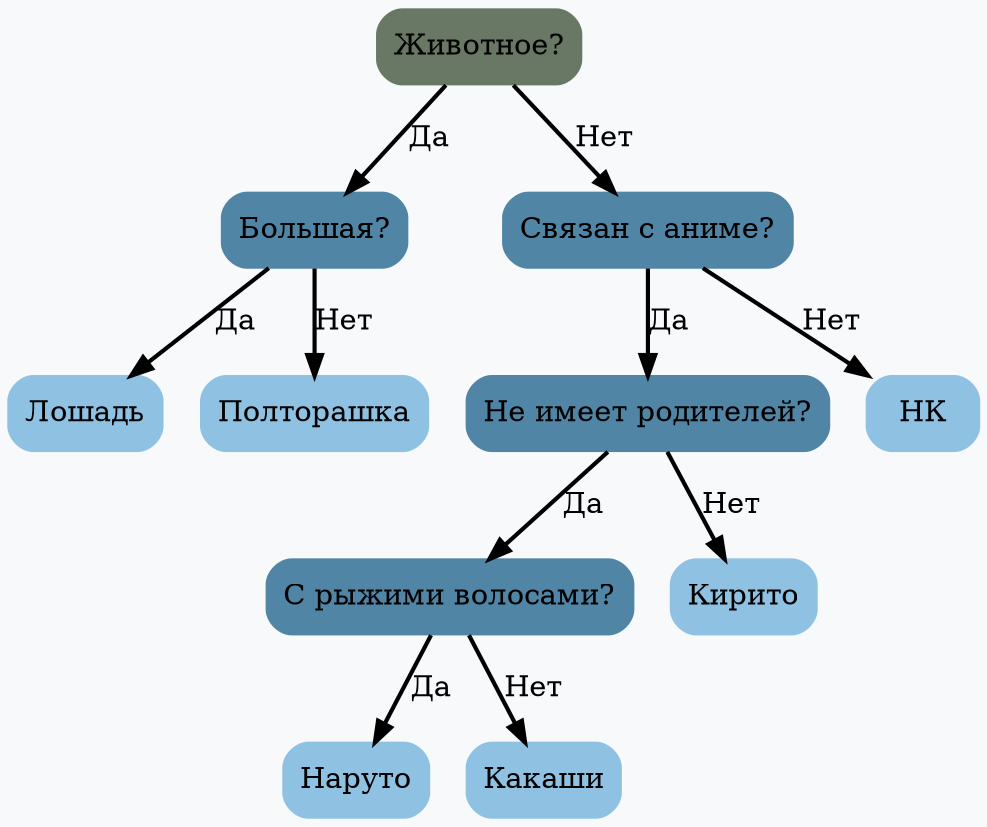 digraph G {
	rankdir = HR;
	bgcolor="#F7F9FB"
	 node0x503000000040 [shape=Mrecord; style=filled; color="#687864"; label =  "Животное? " ];
	 node0x503000000040 -> node0x503000000070 [label="Да"; style=bold; weight=1000; ];
	 node0x503000000040 -> node0x5030000000a0 [label="Нет"; style=bold; weight=1000; ];
	 node0x503000000070 [shape=Mrecord; style=filled; color="#5085A5"; label =  "Большая? " ];
	 node0x503000000070 -> node0x503000000220 [label="Да"; style=bold; weight=1000; ];
	 node0x503000000070 -> node0x5030000001f0 [label="Нет"; style=bold; weight=1000; ];
	 node0x503000000220 [shape=Mrecord; style=filled; color="#8FC1E3"; label =  "Лошадь " ];
	 node0x5030000001f0 [shape=Mrecord; style=filled; color="#8FC1E3"; label =  "Полторашка " ];
	 node0x5030000000a0 [shape=Mrecord; style=filled; color="#5085A5"; label =  "Связан с аниме? " ];
	 node0x5030000000a0 -> node0x5030000000d0 [label="Да"; style=bold; weight=1000; ];
	 node0x5030000000a0 -> node0x5030000001c0 [label="Нет"; style=bold; weight=1000; ];
	 node0x5030000000d0 [shape=Mrecord; style=filled; color="#5085A5"; label =  "Не имеет родителей? " ];
	 node0x5030000000d0 -> node0x503000000100 [label="Да"; style=bold; weight=1000; ];
	 node0x5030000000d0 -> node0x503000000190 [label="Нет"; style=bold; weight=1000; ];
	 node0x503000000100 [shape=Mrecord; style=filled; color="#5085A5"; label =  "С рыжими волосами? " ];
	 node0x503000000100 -> node0x503000000130 [label="Да"; style=bold; weight=1000; ];
	 node0x503000000100 -> node0x503000000160 [label="Нет"; style=bold; weight=1000; ];
	 node0x503000000130 [shape=Mrecord; style=filled; color="#8FC1E3"; label =  "Наруто " ];
	 node0x503000000160 [shape=Mrecord; style=filled; color="#8FC1E3"; label =  "Какаши " ];
	 node0x503000000190 [shape=Mrecord; style=filled; color="#8FC1E3"; label =  "Кирито " ];
	 node0x5030000001c0 [shape=Mrecord; style=filled; color="#8FC1E3"; label =  "НК " ];
}
